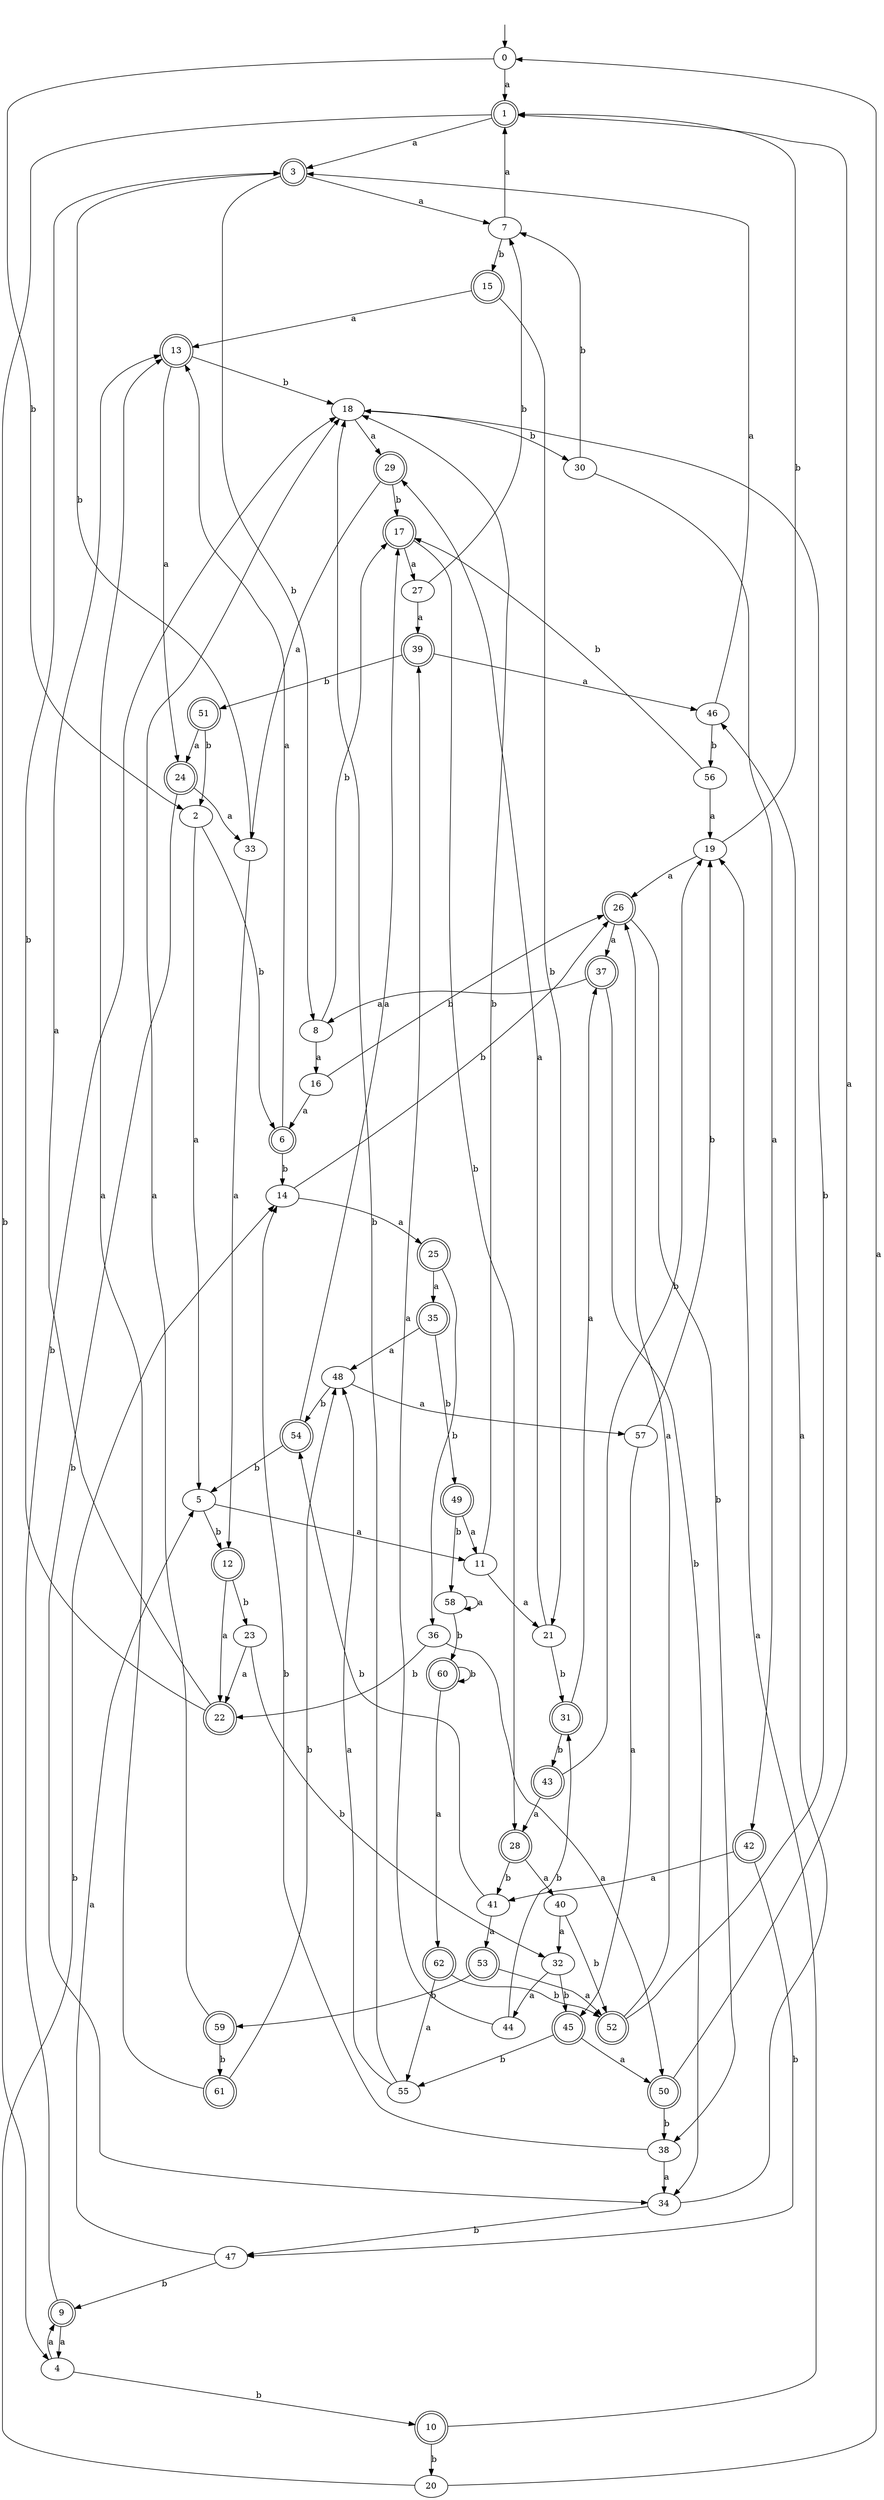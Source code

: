 digraph RandomDFA {
  __start0 [label="", shape=none];
  __start0 -> 0 [label=""];
  0 [shape=circle]
  0 -> 1 [label="a"]
  0 -> 2 [label="b"]
  1 [shape=doublecircle]
  1 -> 3 [label="a"]
  1 -> 4 [label="b"]
  2
  2 -> 5 [label="a"]
  2 -> 6 [label="b"]
  3 [shape=doublecircle]
  3 -> 7 [label="a"]
  3 -> 8 [label="b"]
  4
  4 -> 9 [label="a"]
  4 -> 10 [label="b"]
  5
  5 -> 11 [label="a"]
  5 -> 12 [label="b"]
  6 [shape=doublecircle]
  6 -> 13 [label="a"]
  6 -> 14 [label="b"]
  7
  7 -> 1 [label="a"]
  7 -> 15 [label="b"]
  8
  8 -> 16 [label="a"]
  8 -> 17 [label="b"]
  9 [shape=doublecircle]
  9 -> 4 [label="a"]
  9 -> 18 [label="b"]
  10 [shape=doublecircle]
  10 -> 19 [label="a"]
  10 -> 20 [label="b"]
  11
  11 -> 21 [label="a"]
  11 -> 18 [label="b"]
  12 [shape=doublecircle]
  12 -> 22 [label="a"]
  12 -> 23 [label="b"]
  13 [shape=doublecircle]
  13 -> 24 [label="a"]
  13 -> 18 [label="b"]
  14
  14 -> 25 [label="a"]
  14 -> 26 [label="b"]
  15 [shape=doublecircle]
  15 -> 13 [label="a"]
  15 -> 21 [label="b"]
  16
  16 -> 6 [label="a"]
  16 -> 26 [label="b"]
  17 [shape=doublecircle]
  17 -> 27 [label="a"]
  17 -> 28 [label="b"]
  18
  18 -> 29 [label="a"]
  18 -> 30 [label="b"]
  19
  19 -> 26 [label="a"]
  19 -> 1 [label="b"]
  20
  20 -> 0 [label="a"]
  20 -> 14 [label="b"]
  21
  21 -> 29 [label="a"]
  21 -> 31 [label="b"]
  22 [shape=doublecircle]
  22 -> 13 [label="a"]
  22 -> 3 [label="b"]
  23
  23 -> 22 [label="a"]
  23 -> 32 [label="b"]
  24 [shape=doublecircle]
  24 -> 33 [label="a"]
  24 -> 34 [label="b"]
  25 [shape=doublecircle]
  25 -> 35 [label="a"]
  25 -> 36 [label="b"]
  26 [shape=doublecircle]
  26 -> 37 [label="a"]
  26 -> 38 [label="b"]
  27
  27 -> 39 [label="a"]
  27 -> 7 [label="b"]
  28 [shape=doublecircle]
  28 -> 40 [label="a"]
  28 -> 41 [label="b"]
  29 [shape=doublecircle]
  29 -> 33 [label="a"]
  29 -> 17 [label="b"]
  30
  30 -> 42 [label="a"]
  30 -> 7 [label="b"]
  31 [shape=doublecircle]
  31 -> 37 [label="a"]
  31 -> 43 [label="b"]
  32
  32 -> 44 [label="a"]
  32 -> 45 [label="b"]
  33
  33 -> 12 [label="a"]
  33 -> 3 [label="b"]
  34
  34 -> 46 [label="a"]
  34 -> 47 [label="b"]
  35 [shape=doublecircle]
  35 -> 48 [label="a"]
  35 -> 49 [label="b"]
  36
  36 -> 50 [label="a"]
  36 -> 22 [label="b"]
  37 [shape=doublecircle]
  37 -> 8 [label="a"]
  37 -> 34 [label="b"]
  38
  38 -> 34 [label="a"]
  38 -> 14 [label="b"]
  39 [shape=doublecircle]
  39 -> 46 [label="a"]
  39 -> 51 [label="b"]
  40
  40 -> 32 [label="a"]
  40 -> 52 [label="b"]
  41
  41 -> 53 [label="a"]
  41 -> 54 [label="b"]
  42 [shape=doublecircle]
  42 -> 41 [label="a"]
  42 -> 47 [label="b"]
  43 [shape=doublecircle]
  43 -> 28 [label="a"]
  43 -> 19 [label="b"]
  44
  44 -> 39 [label="a"]
  44 -> 31 [label="b"]
  45 [shape=doublecircle]
  45 -> 50 [label="a"]
  45 -> 55 [label="b"]
  46
  46 -> 3 [label="a"]
  46 -> 56 [label="b"]
  47
  47 -> 5 [label="a"]
  47 -> 9 [label="b"]
  48
  48 -> 57 [label="a"]
  48 -> 54 [label="b"]
  49 [shape=doublecircle]
  49 -> 11 [label="a"]
  49 -> 58 [label="b"]
  50 [shape=doublecircle]
  50 -> 1 [label="a"]
  50 -> 38 [label="b"]
  51 [shape=doublecircle]
  51 -> 24 [label="a"]
  51 -> 2 [label="b"]
  52 [shape=doublecircle]
  52 -> 26 [label="a"]
  52 -> 18 [label="b"]
  53 [shape=doublecircle]
  53 -> 52 [label="a"]
  53 -> 59 [label="b"]
  54 [shape=doublecircle]
  54 -> 17 [label="a"]
  54 -> 5 [label="b"]
  55
  55 -> 48 [label="a"]
  55 -> 18 [label="b"]
  56
  56 -> 19 [label="a"]
  56 -> 17 [label="b"]
  57
  57 -> 45 [label="a"]
  57 -> 19 [label="b"]
  58
  58 -> 58 [label="a"]
  58 -> 60 [label="b"]
  59 [shape=doublecircle]
  59 -> 18 [label="a"]
  59 -> 61 [label="b"]
  60 [shape=doublecircle]
  60 -> 62 [label="a"]
  60 -> 60 [label="b"]
  61 [shape=doublecircle]
  61 -> 13 [label="a"]
  61 -> 48 [label="b"]
  62 [shape=doublecircle]
  62 -> 55 [label="a"]
  62 -> 52 [label="b"]
}
